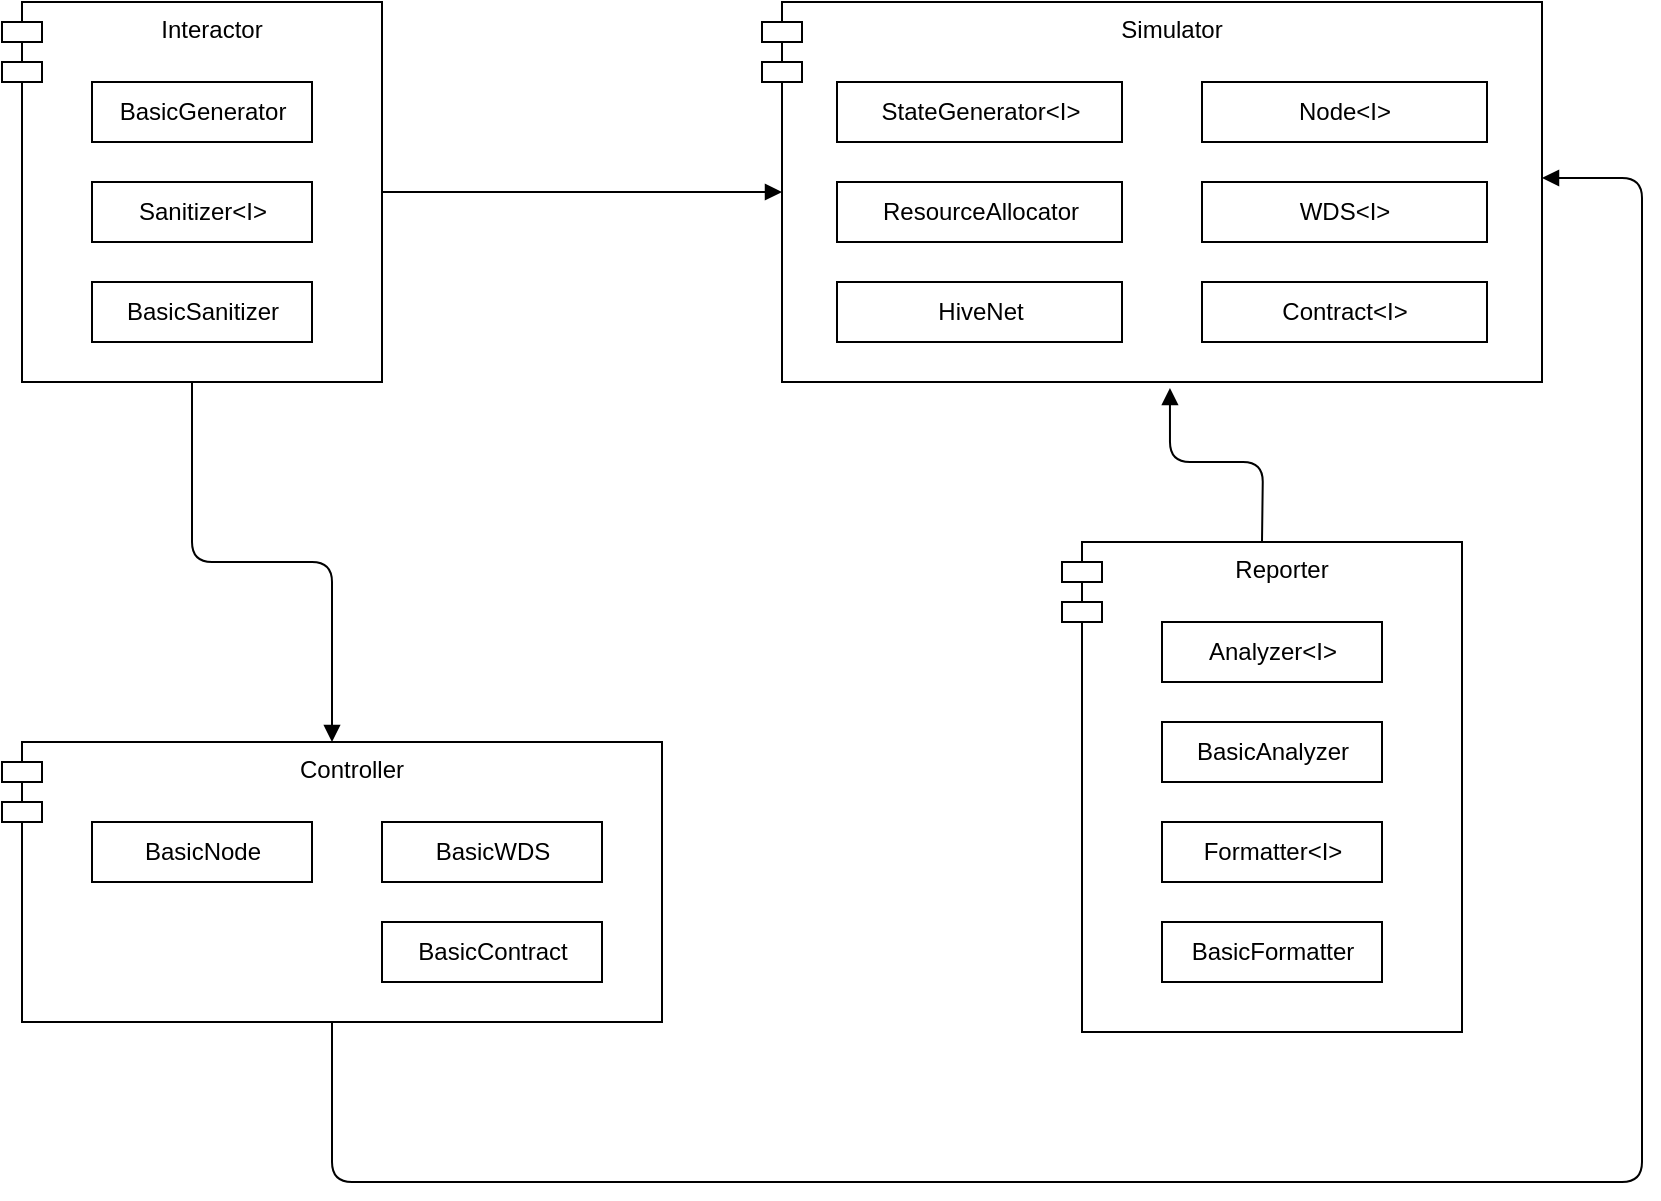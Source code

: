 <mxfile version="12.8.8" type="github" pages="3">
  <diagram name="Page-1" id="6133507b-19e7-1e82-6fc7-422aa6c4b21f">
    <mxGraphModel dx="1422" dy="771" grid="1" gridSize="10" guides="1" tooltips="1" connect="1" arrows="1" fold="1" page="1" pageScale="1" pageWidth="1100" pageHeight="850" background="#ffffff" math="0" shadow="0">
      <root>
        <mxCell id="0" />
        <mxCell id="1" parent="0" />
        <mxCell id="VfxA0ULMO3mHmfpXdT4r-4" value="Interactor" style="shape=module;align=left;spacingLeft=20;align=center;verticalAlign=top;" parent="1" vertex="1">
          <mxGeometry x="130" y="140" width="190" height="190" as="geometry" />
        </mxCell>
        <mxCell id="VfxA0ULMO3mHmfpXdT4r-5" value="BasicGenerator" style="html=1;" parent="1" vertex="1">
          <mxGeometry x="175" y="180" width="110" height="30" as="geometry" />
        </mxCell>
        <mxCell id="VfxA0ULMO3mHmfpXdT4r-6" value="Sanitizer&amp;lt;I&amp;gt;" style="html=1;" parent="1" vertex="1">
          <mxGeometry x="175" y="230" width="110" height="30" as="geometry" />
        </mxCell>
        <mxCell id="VfxA0ULMO3mHmfpXdT4r-7" value="BasicSanitizer" style="html=1;" parent="1" vertex="1">
          <mxGeometry x="175" y="280" width="110" height="30" as="geometry" />
        </mxCell>
        <mxCell id="VfxA0ULMO3mHmfpXdT4r-10" value="Simulator" style="shape=module;align=left;spacingLeft=20;align=center;verticalAlign=top;" parent="1" vertex="1">
          <mxGeometry x="510" y="140" width="390" height="190" as="geometry" />
        </mxCell>
        <mxCell id="VfxA0ULMO3mHmfpXdT4r-11" value="StateGenerator&amp;lt;I&amp;gt;" style="html=1;" parent="1" vertex="1">
          <mxGeometry x="547.5" y="180" width="142.5" height="30" as="geometry" />
        </mxCell>
        <mxCell id="VfxA0ULMO3mHmfpXdT4r-15" value="ResourceAllocator" style="html=1;" parent="1" vertex="1">
          <mxGeometry x="547.5" y="230" width="142.5" height="30" as="geometry" />
        </mxCell>
        <mxCell id="VfxA0ULMO3mHmfpXdT4r-16" value="HiveNet" style="html=1;" parent="1" vertex="1">
          <mxGeometry x="547.5" y="280" width="142.5" height="30" as="geometry" />
        </mxCell>
        <mxCell id="VfxA0ULMO3mHmfpXdT4r-17" value="WDS&amp;lt;I&amp;gt;" style="html=1;" parent="1" vertex="1">
          <mxGeometry x="730" y="230" width="142.5" height="30" as="geometry" />
        </mxCell>
        <mxCell id="VfxA0ULMO3mHmfpXdT4r-18" value="Node&amp;lt;I&amp;gt;" style="html=1;" parent="1" vertex="1">
          <mxGeometry x="730" y="180" width="142.5" height="30" as="geometry" />
        </mxCell>
        <mxCell id="VfxA0ULMO3mHmfpXdT4r-19" value="Controller" style="shape=module;align=left;spacingLeft=20;align=center;verticalAlign=top;" parent="1" vertex="1">
          <mxGeometry x="130" y="510" width="330" height="140" as="geometry" />
        </mxCell>
        <mxCell id="VfxA0ULMO3mHmfpXdT4r-20" value="BasicNode" style="html=1;" parent="1" vertex="1">
          <mxGeometry x="175" y="550" width="110" height="30" as="geometry" />
        </mxCell>
        <mxCell id="VfxA0ULMO3mHmfpXdT4r-22" value="BasicWDS" style="html=1;" parent="1" vertex="1">
          <mxGeometry x="320" y="550" width="110" height="30" as="geometry" />
        </mxCell>
        <mxCell id="VfxA0ULMO3mHmfpXdT4r-25" value="Reporter" style="shape=module;align=left;spacingLeft=20;align=center;verticalAlign=top;" parent="1" vertex="1">
          <mxGeometry x="660" y="410" width="200" height="245" as="geometry" />
        </mxCell>
        <mxCell id="VfxA0ULMO3mHmfpXdT4r-26" value="BasicAnalyzer" style="html=1;" parent="1" vertex="1">
          <mxGeometry x="710" y="500" width="110" height="30" as="geometry" />
        </mxCell>
        <mxCell id="VfxA0ULMO3mHmfpXdT4r-28" value="Analyzer&amp;lt;I&amp;gt;" style="html=1;" parent="1" vertex="1">
          <mxGeometry x="710" y="450" width="110" height="30" as="geometry" />
        </mxCell>
        <mxCell id="VfxA0ULMO3mHmfpXdT4r-30" value="" style="endArrow=block;endFill=1;html=1;edgeStyle=orthogonalEdgeStyle;align=left;verticalAlign=top;exitX=1;exitY=0.5;exitDx=0;exitDy=0;entryX=0;entryY=0.5;entryDx=10;entryDy=0;entryPerimeter=0;" parent="1" source="VfxA0ULMO3mHmfpXdT4r-4" target="VfxA0ULMO3mHmfpXdT4r-10" edge="1">
          <mxGeometry x="-1" relative="1" as="geometry">
            <mxPoint x="370" y="380" as="sourcePoint" />
            <mxPoint x="530" y="380" as="targetPoint" />
          </mxGeometry>
        </mxCell>
        <mxCell id="VfxA0ULMO3mHmfpXdT4r-31" value="" style="resizable=0;html=1;align=left;verticalAlign=bottom;labelBackgroundColor=#ffffff;fontSize=10;" parent="VfxA0ULMO3mHmfpXdT4r-30" connectable="0" vertex="1">
          <mxGeometry x="-1" relative="1" as="geometry" />
        </mxCell>
        <mxCell id="VfxA0ULMO3mHmfpXdT4r-34" value="" style="endArrow=block;endFill=1;html=1;edgeStyle=orthogonalEdgeStyle;align=left;verticalAlign=top;entryX=0.523;entryY=1.016;entryDx=0;entryDy=0;entryPerimeter=0;" parent="1" target="VfxA0ULMO3mHmfpXdT4r-10" edge="1">
          <mxGeometry x="-1" relative="1" as="geometry">
            <mxPoint x="760" y="410" as="sourcePoint" />
            <mxPoint x="730" y="340" as="targetPoint" />
          </mxGeometry>
        </mxCell>
        <mxCell id="VfxA0ULMO3mHmfpXdT4r-35" value="" style="resizable=0;html=1;align=left;verticalAlign=bottom;labelBackgroundColor=#ffffff;fontSize=10;" parent="VfxA0ULMO3mHmfpXdT4r-34" connectable="0" vertex="1">
          <mxGeometry x="-1" relative="1" as="geometry" />
        </mxCell>
        <mxCell id="VfxA0ULMO3mHmfpXdT4r-36" value="Formatter&amp;lt;I&amp;gt;" style="html=1;" parent="1" vertex="1">
          <mxGeometry x="710" y="550" width="110" height="30" as="geometry" />
        </mxCell>
        <mxCell id="VfxA0ULMO3mHmfpXdT4r-37" value="BasicFormatter" style="html=1;" parent="1" vertex="1">
          <mxGeometry x="710" y="600" width="110" height="30" as="geometry" />
        </mxCell>
        <mxCell id="25SMXkd-laVrYMDi6Cb3-2" value="" style="endArrow=block;endFill=1;html=1;edgeStyle=orthogonalEdgeStyle;align=left;verticalAlign=top;exitX=0.5;exitY=1;exitDx=0;exitDy=0;" parent="1" source="VfxA0ULMO3mHmfpXdT4r-19" edge="1">
          <mxGeometry x="-1" relative="1" as="geometry">
            <mxPoint x="310" y="775" as="sourcePoint" />
            <mxPoint x="900" y="228" as="targetPoint" />
            <Array as="points">
              <mxPoint x="295" y="730" />
              <mxPoint x="950" y="730" />
              <mxPoint x="950" y="228" />
            </Array>
          </mxGeometry>
        </mxCell>
        <mxCell id="25SMXkd-laVrYMDi6Cb3-3" value="" style="resizable=0;html=1;align=left;verticalAlign=bottom;labelBackgroundColor=#ffffff;fontSize=10;" parent="25SMXkd-laVrYMDi6Cb3-2" connectable="0" vertex="1">
          <mxGeometry x="-1" relative="1" as="geometry" />
        </mxCell>
        <mxCell id="25SMXkd-laVrYMDi6Cb3-6" value="" style="endArrow=block;endFill=1;html=1;edgeStyle=orthogonalEdgeStyle;align=left;verticalAlign=top;exitX=0.5;exitY=1;exitDx=0;exitDy=0;entryX=0.5;entryY=0;entryDx=0;entryDy=0;" parent="1" source="VfxA0ULMO3mHmfpXdT4r-4" target="VfxA0ULMO3mHmfpXdT4r-19" edge="1">
          <mxGeometry x="-1" relative="1" as="geometry">
            <mxPoint x="110" y="450" as="sourcePoint" />
            <mxPoint x="310" y="425" as="targetPoint" />
          </mxGeometry>
        </mxCell>
        <mxCell id="25SMXkd-laVrYMDi6Cb3-7" value="" style="resizable=0;html=1;align=left;verticalAlign=bottom;labelBackgroundColor=#ffffff;fontSize=10;" parent="25SMXkd-laVrYMDi6Cb3-6" connectable="0" vertex="1">
          <mxGeometry x="-1" relative="1" as="geometry" />
        </mxCell>
        <mxCell id="YuLGrLG2lhLMCYdFuEm2-1" value="BasicContract" style="html=1;" vertex="1" parent="1">
          <mxGeometry x="320" y="600" width="110" height="30" as="geometry" />
        </mxCell>
        <mxCell id="7qPX4rCLO_siS09MfJKK-2" value="Contract&amp;lt;I&amp;gt;" style="html=1;" vertex="1" parent="1">
          <mxGeometry x="730" y="280" width="142.5" height="30" as="geometry" />
        </mxCell>
      </root>
    </mxGraphModel>
  </diagram>
  <diagram id="2P9s7YTuZW2iM5Oy27Wq" name="Page-2">
    <mxGraphModel dx="1896" dy="1028" grid="1" gridSize="10" guides="1" tooltips="1" connect="1" arrows="1" fold="1" page="1" pageScale="1" pageWidth="1100" pageHeight="850" math="0" shadow="0">
      <root>
        <mxCell id="8jSRV-3Zt6FyZdKLOqKf-0" />
        <mxCell id="8jSRV-3Zt6FyZdKLOqKf-1" parent="8jSRV-3Zt6FyZdKLOqKf-0" />
        <mxCell id="8jSRV-3Zt6FyZdKLOqKf-2" value="Sanitizer&amp;lt;I&amp;gt;" style="html=1;" parent="8jSRV-3Zt6FyZdKLOqKf-1" vertex="1">
          <mxGeometry x="250" y="210" width="110" height="50" as="geometry" />
        </mxCell>
        <mxCell id="8jSRV-3Zt6FyZdKLOqKf-3" value="BasicGenerator" style="html=1;" parent="8jSRV-3Zt6FyZdKLOqKf-1" vertex="1">
          <mxGeometry x="250" y="120" width="110" height="50" as="geometry" />
        </mxCell>
        <mxCell id="8jSRV-3Zt6FyZdKLOqKf-5" value="BasicSanitizer" style="html=1;" parent="8jSRV-3Zt6FyZdKLOqKf-1" vertex="1">
          <mxGeometry x="250" y="330" width="110" height="50" as="geometry" />
        </mxCell>
        <mxCell id="8jSRV-3Zt6FyZdKLOqKf-6" value="StateGenerator&amp;lt;I&amp;gt;" style="html=1;" parent="8jSRV-3Zt6FyZdKLOqKf-1" vertex="1">
          <mxGeometry x="590" y="120" width="140" height="50" as="geometry" />
        </mxCell>
        <mxCell id="8jSRV-3Zt6FyZdKLOqKf-7" value="HiveNet" style="html=1;" parent="8jSRV-3Zt6FyZdKLOqKf-1" vertex="1">
          <mxGeometry x="605" y="300" width="110" height="50" as="geometry" />
        </mxCell>
        <mxCell id="8jSRV-3Zt6FyZdKLOqKf-8" value="&lt;div&gt;ResourceAllocator&lt;/div&gt;" style="html=1;" parent="8jSRV-3Zt6FyZdKLOqKf-1" vertex="1">
          <mxGeometry x="590" y="210" width="140" height="50" as="geometry" />
        </mxCell>
        <mxCell id="8jSRV-3Zt6FyZdKLOqKf-9" value="WDS&amp;lt;I&amp;gt;" style="html=1;" parent="8jSRV-3Zt6FyZdKLOqKf-1" vertex="1">
          <mxGeometry x="860" y="210" width="110" height="50" as="geometry" />
        </mxCell>
        <mxCell id="8jSRV-3Zt6FyZdKLOqKf-10" value="Node&amp;lt;I&amp;gt;" style="html=1;" parent="8jSRV-3Zt6FyZdKLOqKf-1" vertex="1">
          <mxGeometry x="860" y="120" width="110" height="50" as="geometry" />
        </mxCell>
        <mxCell id="8jSRV-3Zt6FyZdKLOqKf-11" value="BasicAnalyzer" style="html=1;" parent="8jSRV-3Zt6FyZdKLOqKf-1" vertex="1">
          <mxGeometry x="860" y="510" width="110" height="50" as="geometry" />
        </mxCell>
        <mxCell id="8jSRV-3Zt6FyZdKLOqKf-12" value="Analyzer&amp;lt;I&amp;gt;" style="html=1;" parent="8jSRV-3Zt6FyZdKLOqKf-1" vertex="1">
          <mxGeometry x="860" y="390" width="110" height="50" as="geometry" />
        </mxCell>
        <mxCell id="8jSRV-3Zt6FyZdKLOqKf-13" value="CSVFormatter" style="html=1;" parent="8jSRV-3Zt6FyZdKLOqKf-1" vertex="1">
          <mxGeometry x="860" y="610" width="110" height="50" as="geometry" />
        </mxCell>
        <mxCell id="8jSRV-3Zt6FyZdKLOqKf-14" value="Formatter&amp;lt;I&amp;gt;" style="html=1;" parent="8jSRV-3Zt6FyZdKLOqKf-1" vertex="1">
          <mxGeometry x="860" y="720" width="110" height="50" as="geometry" />
        </mxCell>
        <mxCell id="8jSRV-3Zt6FyZdKLOqKf-17" value="BasicWDS" style="html=1;" parent="8jSRV-3Zt6FyZdKLOqKf-1" vertex="1">
          <mxGeometry x="290" y="710" width="110" height="50" as="geometry" />
        </mxCell>
        <mxCell id="8jSRV-3Zt6FyZdKLOqKf-18" value="BasicNode" style="html=1;" parent="8jSRV-3Zt6FyZdKLOqKf-1" vertex="1">
          <mxGeometry x="100" y="600" width="110" height="50" as="geometry" />
        </mxCell>
        <mxCell id="8jSRV-3Zt6FyZdKLOqKf-19" value="&lt;div&gt;Implements&lt;/div&gt;" style="endArrow=block;endSize=16;endFill=0;html=1;exitX=1;exitY=0.5;exitDx=0;exitDy=0;entryX=0;entryY=0.5;entryDx=0;entryDy=0;" parent="8jSRV-3Zt6FyZdKLOqKf-1" source="8jSRV-3Zt6FyZdKLOqKf-3" target="8jSRV-3Zt6FyZdKLOqKf-6" edge="1">
          <mxGeometry width="160" relative="1" as="geometry">
            <mxPoint x="460" y="400" as="sourcePoint" />
            <mxPoint x="620" y="400" as="targetPoint" />
          </mxGeometry>
        </mxCell>
        <mxCell id="8jSRV-3Zt6FyZdKLOqKf-20" value="Use" style="endArrow=open;endSize=12;dashed=1;html=1;exitX=0.5;exitY=1;exitDx=0;exitDy=0;" parent="8jSRV-3Zt6FyZdKLOqKf-1" source="8jSRV-3Zt6FyZdKLOqKf-3" target="8jSRV-3Zt6FyZdKLOqKf-2" edge="1">
          <mxGeometry width="160" relative="1" as="geometry">
            <mxPoint x="460" y="400" as="sourcePoint" />
            <mxPoint x="620" y="400" as="targetPoint" />
          </mxGeometry>
        </mxCell>
        <mxCell id="8jSRV-3Zt6FyZdKLOqKf-21" value="&lt;div&gt;Implements&lt;/div&gt;" style="endArrow=block;endSize=16;endFill=0;html=1;exitX=0.5;exitY=0;exitDx=0;exitDy=0;entryX=0.5;entryY=1;entryDx=0;entryDy=0;" parent="8jSRV-3Zt6FyZdKLOqKf-1" source="8jSRV-3Zt6FyZdKLOqKf-5" target="8jSRV-3Zt6FyZdKLOqKf-2" edge="1">
          <mxGeometry width="160" relative="1" as="geometry">
            <mxPoint x="460" y="400" as="sourcePoint" />
            <mxPoint x="620" y="400" as="targetPoint" />
          </mxGeometry>
        </mxCell>
        <mxCell id="8jSRV-3Zt6FyZdKLOqKf-23" value="Use" style="endArrow=open;endSize=12;dashed=1;html=1;exitX=0.5;exitY=0;exitDx=0;exitDy=0;entryX=0.5;entryY=1;entryDx=0;entryDy=0;" parent="8jSRV-3Zt6FyZdKLOqKf-1" source="8jSRV-3Zt6FyZdKLOqKf-8" target="8jSRV-3Zt6FyZdKLOqKf-6" edge="1">
          <mxGeometry width="160" relative="1" as="geometry">
            <mxPoint x="460" y="400" as="sourcePoint" />
            <mxPoint x="620" y="400" as="targetPoint" />
          </mxGeometry>
        </mxCell>
        <mxCell id="8jSRV-3Zt6FyZdKLOqKf-24" value="Use" style="endArrow=open;endSize=12;dashed=1;html=1;exitX=0.5;exitY=1;exitDx=0;exitDy=0;" parent="8jSRV-3Zt6FyZdKLOqKf-1" source="8jSRV-3Zt6FyZdKLOqKf-8" target="8jSRV-3Zt6FyZdKLOqKf-7" edge="1">
          <mxGeometry width="160" relative="1" as="geometry">
            <mxPoint x="520" y="310" as="sourcePoint" />
            <mxPoint x="620" y="400" as="targetPoint" />
          </mxGeometry>
        </mxCell>
        <mxCell id="8jSRV-3Zt6FyZdKLOqKf-25" value="Use" style="endArrow=open;endSize=12;dashed=1;html=1;exitX=1;exitY=0.5;exitDx=0;exitDy=0;entryX=0;entryY=0.5;entryDx=0;entryDy=0;" parent="8jSRV-3Zt6FyZdKLOqKf-1" source="8jSRV-3Zt6FyZdKLOqKf-8" target="8jSRV-3Zt6FyZdKLOqKf-10" edge="1">
          <mxGeometry width="160" relative="1" as="geometry">
            <mxPoint x="460" y="400" as="sourcePoint" />
            <mxPoint x="620" y="400" as="targetPoint" />
          </mxGeometry>
        </mxCell>
        <mxCell id="8jSRV-3Zt6FyZdKLOqKf-26" value="Use" style="endArrow=open;endSize=12;dashed=1;html=1;exitX=1;exitY=0.5;exitDx=0;exitDy=0;entryX=0;entryY=0.5;entryDx=0;entryDy=0;" parent="8jSRV-3Zt6FyZdKLOqKf-1" source="8jSRV-3Zt6FyZdKLOqKf-8" target="8jSRV-3Zt6FyZdKLOqKf-9" edge="1">
          <mxGeometry width="160" relative="1" as="geometry">
            <mxPoint x="460" y="400" as="sourcePoint" />
            <mxPoint x="620" y="400" as="targetPoint" />
          </mxGeometry>
        </mxCell>
        <mxCell id="8jSRV-3Zt6FyZdKLOqKf-28" value="Use" style="endArrow=open;endSize=12;dashed=1;html=1;exitX=1;exitY=0.5;exitDx=0;exitDy=0;entryX=0;entryY=0.5;entryDx=0;entryDy=0;" parent="8jSRV-3Zt6FyZdKLOqKf-1" source="8jSRV-3Zt6FyZdKLOqKf-6" target="8jSRV-3Zt6FyZdKLOqKf-10" edge="1">
          <mxGeometry width="160" relative="1" as="geometry">
            <mxPoint x="460" y="400" as="sourcePoint" />
            <mxPoint x="620" y="400" as="targetPoint" />
          </mxGeometry>
        </mxCell>
        <mxCell id="8jSRV-3Zt6FyZdKLOqKf-29" value="Use" style="endArrow=open;endSize=12;dashed=1;html=1;exitX=1;exitY=0.5;exitDx=0;exitDy=0;" parent="8jSRV-3Zt6FyZdKLOqKf-1" source="8jSRV-3Zt6FyZdKLOqKf-6" edge="1">
          <mxGeometry width="160" relative="1" as="geometry">
            <mxPoint x="460" y="400" as="sourcePoint" />
            <mxPoint x="860" y="240" as="targetPoint" />
          </mxGeometry>
        </mxCell>
        <mxCell id="8jSRV-3Zt6FyZdKLOqKf-30" value="&lt;div&gt;Implements&lt;/div&gt;" style="endArrow=block;endSize=16;endFill=0;html=1;exitX=0.5;exitY=0;exitDx=0;exitDy=0;entryX=0.5;entryY=1;entryDx=0;entryDy=0;" parent="8jSRV-3Zt6FyZdKLOqKf-1" source="8jSRV-3Zt6FyZdKLOqKf-11" target="8jSRV-3Zt6FyZdKLOqKf-12" edge="1">
          <mxGeometry width="160" relative="1" as="geometry">
            <mxPoint x="460" y="490" as="sourcePoint" />
            <mxPoint x="620" y="490" as="targetPoint" />
          </mxGeometry>
        </mxCell>
        <mxCell id="8jSRV-3Zt6FyZdKLOqKf-34" value="Use" style="endArrow=open;endSize=12;dashed=1;html=1;exitX=0;exitY=0.5;exitDx=0;exitDy=0;entryX=0;entryY=0.5;entryDx=0;entryDy=0;edgeStyle=orthogonalEdgeStyle;" parent="8jSRV-3Zt6FyZdKLOqKf-1" source="8jSRV-3Zt6FyZdKLOqKf-3" target="8jSRV-3Zt6FyZdKLOqKf-18" edge="1">
          <mxGeometry width="160" relative="1" as="geometry">
            <mxPoint x="460" y="460" as="sourcePoint" />
            <mxPoint x="620" y="460" as="targetPoint" />
            <Array as="points">
              <mxPoint x="70" y="145" />
              <mxPoint x="70" y="625" />
            </Array>
          </mxGeometry>
        </mxCell>
        <mxCell id="8jSRV-3Zt6FyZdKLOqKf-36" value="Use" style="endArrow=open;endSize=12;dashed=1;html=1;exitX=0.5;exitY=1;exitDx=0;exitDy=0;entryX=1;entryY=0.5;entryDx=0;entryDy=0;edgeStyle=orthogonalEdgeStyle;" parent="8jSRV-3Zt6FyZdKLOqKf-1" source="8jSRV-3Zt6FyZdKLOqKf-17" target="8jSRV-3Zt6FyZdKLOqKf-10" edge="1">
          <mxGeometry width="160" relative="1" as="geometry">
            <mxPoint x="460" y="450" as="sourcePoint" />
            <mxPoint x="620" y="450" as="targetPoint" />
            <Array as="points">
              <mxPoint x="345" y="820" />
              <mxPoint x="1200" y="820" />
              <mxPoint x="1200" y="145" />
            </Array>
          </mxGeometry>
        </mxCell>
        <mxCell id="8jSRV-3Zt6FyZdKLOqKf-37" value="&lt;div&gt;Implements&lt;/div&gt;" style="endArrow=block;endSize=16;endFill=0;html=1;exitX=0.5;exitY=0;exitDx=0;exitDy=0;entryX=0.5;entryY=0;entryDx=0;entryDy=0;edgeStyle=orthogonalEdgeStyle;" parent="8jSRV-3Zt6FyZdKLOqKf-1" source="8jSRV-3Zt6FyZdKLOqKf-18" target="8jSRV-3Zt6FyZdKLOqKf-10" edge="1">
          <mxGeometry width="160" relative="1" as="geometry">
            <mxPoint x="460" y="450" as="sourcePoint" />
            <mxPoint x="620" y="450" as="targetPoint" />
            <Array as="points">
              <mxPoint x="155" y="80" />
              <mxPoint x="915" y="80" />
            </Array>
          </mxGeometry>
        </mxCell>
        <mxCell id="8jSRV-3Zt6FyZdKLOqKf-38" value="&lt;div&gt;Implements&lt;/div&gt;" style="endArrow=block;endSize=16;endFill=0;html=1;exitX=0.5;exitY=1;exitDx=0;exitDy=0;entryX=1;entryY=0.5;entryDx=0;entryDy=0;edgeStyle=orthogonalEdgeStyle;" parent="8jSRV-3Zt6FyZdKLOqKf-1" source="8jSRV-3Zt6FyZdKLOqKf-17" target="8jSRV-3Zt6FyZdKLOqKf-9" edge="1">
          <mxGeometry width="160" relative="1" as="geometry">
            <mxPoint x="460" y="450" as="sourcePoint" />
            <mxPoint x="620" y="450" as="targetPoint" />
            <Array as="points">
              <mxPoint x="345" y="820" />
              <mxPoint x="1020" y="820" />
              <mxPoint x="1020" y="235" />
            </Array>
          </mxGeometry>
        </mxCell>
        <mxCell id="8jSRV-3Zt6FyZdKLOqKf-39" value="Use" style="endArrow=open;endSize=12;dashed=1;html=1;exitX=0.5;exitY=0;exitDx=0;exitDy=0;entryX=0.5;entryY=1;entryDx=0;entryDy=0;" parent="8jSRV-3Zt6FyZdKLOqKf-1" source="8jSRV-3Zt6FyZdKLOqKf-9" target="8jSRV-3Zt6FyZdKLOqKf-10" edge="1">
          <mxGeometry width="160" relative="1" as="geometry">
            <mxPoint x="460" y="450" as="sourcePoint" />
            <mxPoint x="620" y="450" as="targetPoint" />
          </mxGeometry>
        </mxCell>
        <mxCell id="8jSRV-3Zt6FyZdKLOqKf-40" value="Use" style="endArrow=open;endSize=12;dashed=1;html=1;exitX=0.5;exitY=0;exitDx=0;exitDy=0;entryX=1;entryY=0.5;entryDx=0;entryDy=0;edgeStyle=orthogonalEdgeStyle;" parent="8jSRV-3Zt6FyZdKLOqKf-1" source="8jSRV-3Zt6FyZdKLOqKf-13" target="8jSRV-3Zt6FyZdKLOqKf-12" edge="1">
          <mxGeometry width="160" relative="1" as="geometry">
            <mxPoint x="460" y="540" as="sourcePoint" />
            <mxPoint x="620" y="540" as="targetPoint" />
            <Array as="points">
              <mxPoint x="915" y="580" />
              <mxPoint x="1000" y="580" />
              <mxPoint x="1000" y="415" />
            </Array>
          </mxGeometry>
        </mxCell>
        <mxCell id="8jSRV-3Zt6FyZdKLOqKf-41" value="&lt;div&gt;Implements&lt;/div&gt;" style="endArrow=block;endSize=16;endFill=0;html=1;exitX=0.5;exitY=1;exitDx=0;exitDy=0;entryX=0.5;entryY=0;entryDx=0;entryDy=0;" parent="8jSRV-3Zt6FyZdKLOqKf-1" source="8jSRV-3Zt6FyZdKLOqKf-13" target="8jSRV-3Zt6FyZdKLOqKf-14" edge="1">
          <mxGeometry width="160" relative="1" as="geometry">
            <mxPoint x="460" y="540" as="sourcePoint" />
            <mxPoint x="620" y="540" as="targetPoint" />
          </mxGeometry>
        </mxCell>
        <mxCell id="8jSRV-3Zt6FyZdKLOqKf-42" value="Use" style="endArrow=open;endSize=12;dashed=1;html=1;exitX=0;exitY=0.5;exitDx=0;exitDy=0;edgeStyle=orthogonalEdgeStyle;entryX=0;entryY=0.5;entryDx=0;entryDy=0;" parent="8jSRV-3Zt6FyZdKLOqKf-1" source="8jSRV-3Zt6FyZdKLOqKf-3" target="8jSRV-3Zt6FyZdKLOqKf-17" edge="1">
          <mxGeometry x="0.737" y="-5" width="160" relative="1" as="geometry">
            <mxPoint x="460" y="450" as="sourcePoint" />
            <mxPoint x="530" y="600" as="targetPoint" />
            <Array as="points">
              <mxPoint x="70" y="145" />
              <mxPoint x="70" y="735" />
            </Array>
            <mxPoint as="offset" />
          </mxGeometry>
        </mxCell>
        <mxCell id="e4oSXI52qDBfSh1tANpY-0" value="Use" style="endArrow=open;endSize=12;dashed=1;html=1;exitX=0;exitY=0.5;exitDx=0;exitDy=0;entryX=0.5;entryY=1;entryDx=0;entryDy=0;edgeStyle=orthogonalEdgeStyle;" edge="1" parent="8jSRV-3Zt6FyZdKLOqKf-1" source="8jSRV-3Zt6FyZdKLOqKf-11" target="8jSRV-3Zt6FyZdKLOqKf-7">
          <mxGeometry width="160" relative="1" as="geometry">
            <mxPoint x="470" y="410" as="sourcePoint" />
            <mxPoint x="630" y="410" as="targetPoint" />
          </mxGeometry>
        </mxCell>
        <mxCell id="EyygujqmBUbBEcLOv8g1-0" value="BasicContract" style="html=1;" vertex="1" parent="8jSRV-3Zt6FyZdKLOqKf-1">
          <mxGeometry x="290" y="600" width="110" height="50" as="geometry" />
        </mxCell>
        <mxCell id="p8BuTgkyMGhHhO1-ybKZ-0" value="Contract&amp;lt;I&amp;gt;" style="html=1;" vertex="1" parent="8jSRV-3Zt6FyZdKLOqKf-1">
          <mxGeometry x="1040" y="170" width="110" height="50" as="geometry" />
        </mxCell>
        <mxCell id="p8BuTgkyMGhHhO1-ybKZ-3" value="Use" style="endArrow=open;endSize=12;dashed=1;html=1;exitX=1;exitY=0;exitDx=0;exitDy=0;entryX=0;entryY=0.5;entryDx=0;entryDy=0;" edge="1" parent="8jSRV-3Zt6FyZdKLOqKf-1" source="8jSRV-3Zt6FyZdKLOqKf-9" target="p8BuTgkyMGhHhO1-ybKZ-0">
          <mxGeometry width="160" relative="1" as="geometry">
            <mxPoint x="540" y="440" as="sourcePoint" />
            <mxPoint x="700" y="440" as="targetPoint" />
          </mxGeometry>
        </mxCell>
        <mxCell id="p8BuTgkyMGhHhO1-ybKZ-4" value="Use" style="endArrow=open;endSize=12;dashed=1;html=1;exitX=1;exitY=1;exitDx=0;exitDy=0;entryX=0;entryY=0.5;entryDx=0;entryDy=0;" edge="1" parent="8jSRV-3Zt6FyZdKLOqKf-1" source="8jSRV-3Zt6FyZdKLOqKf-10" target="p8BuTgkyMGhHhO1-ybKZ-0">
          <mxGeometry width="160" relative="1" as="geometry">
            <mxPoint x="540" y="440" as="sourcePoint" />
            <mxPoint x="700" y="440" as="targetPoint" />
          </mxGeometry>
        </mxCell>
        <mxCell id="p8BuTgkyMGhHhO1-ybKZ-5" value="Extends" style="endArrow=block;endSize=16;endFill=0;html=1;exitX=1;exitY=0.5;exitDx=0;exitDy=0;entryX=1;entryY=0.5;entryDx=0;entryDy=0;edgeStyle=orthogonalEdgeStyle;" edge="1" parent="8jSRV-3Zt6FyZdKLOqKf-1" source="EyygujqmBUbBEcLOv8g1-0" target="p8BuTgkyMGhHhO1-ybKZ-0">
          <mxGeometry width="160" relative="1" as="geometry">
            <mxPoint x="540" y="440" as="sourcePoint" />
            <mxPoint x="700" y="440" as="targetPoint" />
            <Array as="points">
              <mxPoint x="450" y="625" />
              <mxPoint x="450" y="870" />
              <mxPoint x="1240" y="870" />
              <mxPoint x="1240" y="195" />
            </Array>
          </mxGeometry>
        </mxCell>
        <mxCell id="p8BuTgkyMGhHhO1-ybKZ-6" value="Use" style="endArrow=open;endSize=12;dashed=1;html=1;exitX=0;exitY=0.5;exitDx=0;exitDy=0;entryX=0;entryY=0.5;entryDx=0;entryDy=0;edgeStyle=orthogonalEdgeStyle;" edge="1" parent="8jSRV-3Zt6FyZdKLOqKf-1" source="8jSRV-3Zt6FyZdKLOqKf-3" target="EyygujqmBUbBEcLOv8g1-0">
          <mxGeometry width="160" relative="1" as="geometry">
            <mxPoint x="430" y="460" as="sourcePoint" />
            <mxPoint x="590" y="460" as="targetPoint" />
            <Array as="points">
              <mxPoint x="230" y="145" />
              <mxPoint x="230" y="625" />
            </Array>
          </mxGeometry>
        </mxCell>
      </root>
    </mxGraphModel>
  </diagram>
  <diagram id="XMwsU8_FpfiMFymFsIKw" name="Page-3">
    <mxGraphModel dx="1422" dy="771" grid="1" gridSize="10" guides="1" tooltips="1" connect="1" arrows="1" fold="1" page="1" pageScale="1" pageWidth="1100" pageHeight="850" math="0" shadow="0">
      <root>
        <mxCell id="sSNNKG63OonMULgQ_tP3-0" />
        <mxCell id="sSNNKG63OonMULgQ_tP3-1" parent="sSNNKG63OonMULgQ_tP3-0" />
        <mxCell id="sSNNKG63OonMULgQ_tP3-2" value="Snapshot&lt;I&gt;" style="swimlane;fontStyle=0;childLayout=stackLayout;horizontal=1;startSize=26;fillColor=none;horizontalStack=0;resizeParent=1;resizeParentMax=0;resizeLast=0;collapsible=1;marginBottom=0;" parent="sSNNKG63OonMULgQ_tP3-1" vertex="1">
          <mxGeometry x="70" y="40" width="210" height="130" as="geometry" />
        </mxCell>
        <mxCell id="sSNNKG63OonMULgQ_tP3-3" value="+ Reset(): void" style="text;strokeColor=none;fillColor=none;align=left;verticalAlign=top;spacingLeft=4;spacingRight=4;overflow=hidden;rotatable=0;points=[[0,0.5],[1,0.5]];portConstraint=eastwest;" parent="sSNNKG63OonMULgQ_tP3-2" vertex="1">
          <mxGeometry y="26" width="210" height="26" as="geometry" />
        </mxCell>
        <mxCell id="sSNNKG63OonMULgQ_tP3-4" value="+ Unmarhsal([]byte): error" style="text;strokeColor=none;fillColor=none;align=left;verticalAlign=top;spacingLeft=4;spacingRight=4;overflow=hidden;rotatable=0;points=[[0,0.5],[1,0.5]];portConstraint=eastwest;" parent="sSNNKG63OonMULgQ_tP3-2" vertex="1">
          <mxGeometry y="52" width="210" height="26" as="geometry" />
        </mxCell>
        <mxCell id="sSNNKG63OonMULgQ_tP3-5" value="+ Marshal(): []byte&#xa;" style="text;strokeColor=none;fillColor=none;align=left;verticalAlign=top;spacingLeft=4;spacingRight=4;overflow=hidden;rotatable=0;points=[[0,0.5],[1,0.5]];portConstraint=eastwest;" parent="sSNNKG63OonMULgQ_tP3-2" vertex="1">
          <mxGeometry y="78" width="210" height="26" as="geometry" />
        </mxCell>
        <mxCell id="sSNNKG63OonMULgQ_tP3-6" value="+ Add([]byte): boolean" style="text;strokeColor=none;fillColor=none;align=left;verticalAlign=top;spacingLeft=4;spacingRight=4;overflow=hidden;rotatable=0;points=[[0,0.5],[1,0.5]];portConstraint=eastwest;" parent="sSNNKG63OonMULgQ_tP3-2" vertex="1">
          <mxGeometry y="104" width="210" height="26" as="geometry" />
        </mxCell>
        <mxCell id="sSNNKG63OonMULgQ_tP3-7" value="Sanitizer&lt;I&gt;" style="swimlane;fontStyle=0;childLayout=stackLayout;horizontal=1;startSize=26;fillColor=none;horizontalStack=0;resizeParent=1;resizeParentMax=0;resizeLast=0;collapsible=1;marginBottom=0;" parent="sSNNKG63OonMULgQ_tP3-1" vertex="1">
          <mxGeometry x="330" y="40" width="280" height="52" as="geometry" />
        </mxCell>
        <mxCell id="sSNNKG63OonMULgQ_tP3-8" value="+ Sanitize(string, interface{}): interface{}" style="text;strokeColor=none;fillColor=none;align=left;verticalAlign=top;spacingLeft=4;spacingRight=4;overflow=hidden;rotatable=0;points=[[0,0.5],[1,0.5]];portConstraint=eastwest;" parent="sSNNKG63OonMULgQ_tP3-7" vertex="1">
          <mxGeometry y="26" width="280" height="26" as="geometry" />
        </mxCell>
        <mxCell id="sSNNKG63OonMULgQ_tP3-14" value="Formatter&lt;I&gt;" style="swimlane;fontStyle=0;childLayout=stackLayout;horizontal=1;startSize=26;fillColor=none;horizontalStack=0;resizeParent=1;resizeParentMax=0;resizeLast=0;collapsible=1;marginBottom=0;" parent="sSNNKG63OonMULgQ_tP3-1" vertex="1">
          <mxGeometry x="330" y="118" width="280" height="78" as="geometry" />
        </mxCell>
        <mxCell id="sSNNKG63OonMULgQ_tP3-15" value="+ Format(map[string] interface{}): boolean" style="text;strokeColor=none;fillColor=none;align=left;verticalAlign=top;spacingLeft=4;spacingRight=4;overflow=hidden;rotatable=0;points=[[0,0.5],[1,0.5]];portConstraint=eastwest;" parent="sSNNKG63OonMULgQ_tP3-14" vertex="1">
          <mxGeometry y="26" width="280" height="26" as="geometry" />
        </mxCell>
        <mxCell id="t1OKlVE8czPysOjLwWUU-2" value="+ Save(): boolean" style="text;strokeColor=none;fillColor=none;align=left;verticalAlign=top;spacingLeft=4;spacingRight=4;overflow=hidden;rotatable=0;points=[[0,0.5],[1,0.5]];portConstraint=eastwest;" vertex="1" parent="sSNNKG63OonMULgQ_tP3-14">
          <mxGeometry y="52" width="280" height="26" as="geometry" />
        </mxCell>
        <mxCell id="sSNNKG63OonMULgQ_tP3-16" value="Analyzer" style="swimlane;fontStyle=0;childLayout=stackLayout;horizontal=1;startSize=26;fillColor=none;horizontalStack=0;resizeParent=1;resizeParentMax=0;resizeLast=0;collapsible=1;marginBottom=0;" parent="sSNNKG63OonMULgQ_tP3-1" vertex="1">
          <mxGeometry x="650" y="40" width="280" height="78" as="geometry" />
        </mxCell>
        <mxCell id="sSNNKG63OonMULgQ_tP3-17" value="+ Process(map[string] interface{}): boolean" style="text;strokeColor=none;fillColor=none;align=left;verticalAlign=top;spacingLeft=4;spacingRight=4;overflow=hidden;rotatable=0;points=[[0,0.5],[1,0.5]];portConstraint=eastwest;" parent="sSNNKG63OonMULgQ_tP3-16" vertex="1">
          <mxGeometry y="26" width="280" height="26" as="geometry" />
        </mxCell>
        <mxCell id="sSNNKG63OonMULgQ_tP3-18" value="+ Summary(): map[string] interface{}" style="text;strokeColor=none;fillColor=none;align=left;verticalAlign=top;spacingLeft=4;spacingRight=4;overflow=hidden;rotatable=0;points=[[0,0.5],[1,0.5]];portConstraint=eastwest;" parent="sSNNKG63OonMULgQ_tP3-16" vertex="1">
          <mxGeometry y="52" width="280" height="26" as="geometry" />
        </mxCell>
        <mxCell id="sSNNKG63OonMULgQ_tP3-20" value="WDS&lt;I&gt;" style="swimlane;fontStyle=0;childLayout=stackLayout;horizontal=1;startSize=26;fillColor=none;horizontalStack=0;resizeParent=1;resizeParentMax=0;resizeLast=0;collapsible=1;marginBottom=0;" parent="sSNNKG63OonMULgQ_tP3-1" vertex="1">
          <mxGeometry x="650" y="180" width="300" height="182" as="geometry" />
        </mxCell>
        <mxCell id="WNLQNlcJmZp_MXk-osyV-0" value="+ Id(): string" style="text;strokeColor=none;fillColor=none;align=left;verticalAlign=top;spacingLeft=4;spacingRight=4;overflow=hidden;rotatable=0;points=[[0,0.5],[1,0.5]];portConstraint=eastwest;" vertex="1" parent="sSNNKG63OonMULgQ_tP3-20">
          <mxGeometry y="26" width="300" height="26" as="geometry" />
        </mxCell>
        <mxCell id="sSNNKG63OonMULgQ_tP3-21" value="+ Run(): chan boolean" style="text;strokeColor=none;fillColor=none;align=left;verticalAlign=top;spacingLeft=4;spacingRight=4;overflow=hidden;rotatable=0;points=[[0,0.5],[1,0.5]];portConstraint=eastwest;" parent="sSNNKG63OonMULgQ_tP3-20" vertex="1">
          <mxGeometry y="52" width="300" height="26" as="geometry" />
        </mxCell>
        <mxCell id="sSNNKG63OonMULgQ_tP3-22" value="+ Tokens(string): double" style="text;strokeColor=none;fillColor=none;align=left;verticalAlign=top;spacingLeft=4;spacingRight=4;overflow=hidden;rotatable=0;points=[[0,0.5],[1,0.5]];portConstraint=eastwest;" parent="sSNNKG63OonMULgQ_tP3-20" vertex="1">
          <mxGeometry y="78" width="300" height="26" as="geometry" />
        </mxCell>
        <mxCell id="OrEYHRZfROdFBzFDhLky-0" value="+ ActivityLog(): map[string] interface{}" style="text;strokeColor=none;fillColor=none;align=left;verticalAlign=top;spacingLeft=4;spacingRight=4;overflow=hidden;rotatable=0;points=[[0,0.5],[1,0.5]];portConstraint=eastwest;" vertex="1" parent="sSNNKG63OonMULgQ_tP3-20">
          <mxGeometry y="104" width="300" height="26" as="geometry" />
        </mxCell>
        <mxCell id="sSNNKG63OonMULgQ_tP3-23" value="+ EstablishLink(...WDS&lt;I&gt;): boolean" style="text;strokeColor=none;fillColor=none;align=left;verticalAlign=top;spacingLeft=4;spacingRight=4;overflow=hidden;rotatable=0;points=[[0,0.5],[1,0.5]];portConstraint=eastwest;" parent="sSNNKG63OonMULgQ_tP3-20" vertex="1">
          <mxGeometry y="130" width="300" height="26" as="geometry" />
        </mxCell>
        <mxCell id="sSNNKG63OonMULgQ_tP3-24" value="+ Assign(Node&lt;I&gt;): void" style="text;strokeColor=none;fillColor=none;align=left;verticalAlign=top;spacingLeft=4;spacingRight=4;overflow=hidden;rotatable=0;points=[[0,0.5],[1,0.5]];portConstraint=eastwest;" parent="sSNNKG63OonMULgQ_tP3-20" vertex="1">
          <mxGeometry y="156" width="300" height="26" as="geometry" />
        </mxCell>
        <mxCell id="sSNNKG63OonMULgQ_tP3-25" value="Node&lt;I&gt;" style="swimlane;fontStyle=0;childLayout=stackLayout;horizontal=1;startSize=26;fillColor=none;horizontalStack=0;resizeParent=1;resizeParentMax=0;resizeLast=0;collapsible=1;marginBottom=0;" parent="sSNNKG63OonMULgQ_tP3-1" vertex="1">
          <mxGeometry x="340" y="230" width="240" height="234" as="geometry" />
        </mxCell>
        <mxCell id="sSNNKG63OonMULgQ_tP3-26" value="+ Activate(): void" style="text;strokeColor=none;fillColor=none;align=left;verticalAlign=top;spacingLeft=4;spacingRight=4;overflow=hidden;rotatable=0;points=[[0,0.5],[1,0.5]];portConstraint=eastwest;" parent="sSNNKG63OonMULgQ_tP3-25" vertex="1">
          <mxGeometry y="26" width="240" height="26" as="geometry" />
        </mxCell>
        <mxCell id="sSNNKG63OonMULgQ_tP3-27" value="+ Id(): string" style="text;strokeColor=none;fillColor=none;align=left;verticalAlign=top;spacingLeft=4;spacingRight=4;overflow=hidden;rotatable=0;points=[[0,0.5],[1,0.5]];portConstraint=eastwest;" parent="sSNNKG63OonMULgQ_tP3-25" vertex="1">
          <mxGeometry y="52" width="240" height="26" as="geometry" />
        </mxCell>
        <mxCell id="sSNNKG63OonMULgQ_tP3-28" value="+ Tokens(): double" style="text;strokeColor=none;fillColor=none;align=left;verticalAlign=top;spacingLeft=4;spacingRight=4;overflow=hidden;rotatable=0;points=[[0,0.5],[1,0.5]];portConstraint=eastwest;" parent="sSNNKG63OonMULgQ_tP3-25" vertex="1">
          <mxGeometry y="78" width="240" height="26" as="geometry" />
        </mxCell>
        <mxCell id="sSNNKG63OonMULgQ_tP3-29" value="+ Sign([]byte): []byte" style="text;strokeColor=none;fillColor=none;align=left;verticalAlign=top;spacingLeft=4;spacingRight=4;overflow=hidden;rotatable=0;points=[[0,0.5],[1,0.5]];portConstraint=eastwest;" parent="sSNNKG63OonMULgQ_tP3-25" vertex="1">
          <mxGeometry y="104" width="240" height="26" as="geometry" />
        </mxCell>
        <mxCell id="sSNNKG63OonMULgQ_tP3-30" value="+ Verify([]byte, PublicKey): boolean" style="text;strokeColor=none;fillColor=none;align=left;verticalAlign=top;spacingLeft=4;spacingRight=4;overflow=hidden;rotatable=0;points=[[0,0.5],[1,0.5]];portConstraint=eastwest;" parent="sSNNKG63OonMULgQ_tP3-25" vertex="1">
          <mxGeometry y="130" width="240" height="26" as="geometry" />
        </mxCell>
        <mxCell id="sSNNKG63OonMULgQ_tP3-31" value="+ JoinVerification(Node, Node): error" style="text;strokeColor=none;fillColor=none;align=left;verticalAlign=top;spacingLeft=4;spacingRight=4;overflow=hidden;rotatable=0;points=[[0,0.5],[1,0.5]];portConstraint=eastwest;" parent="sSNNKG63OonMULgQ_tP3-25" vertex="1">
          <mxGeometry y="156" width="240" height="26" as="geometry" />
        </mxCell>
        <mxCell id="sSNNKG63OonMULgQ_tP3-32" value="+ EnterContract(Node, Node): error" style="text;strokeColor=none;fillColor=none;align=left;verticalAlign=top;spacingLeft=4;spacingRight=4;overflow=hidden;rotatable=0;points=[[0,0.5],[1,0.5]];portConstraint=eastwest;" parent="sSNNKG63OonMULgQ_tP3-25" vertex="1">
          <mxGeometry y="182" width="240" height="26" as="geometry" />
        </mxCell>
        <mxCell id="sSNNKG63OonMULgQ_tP3-33" value="+ ExecuteNextContract(): void" style="text;strokeColor=none;fillColor=none;align=left;verticalAlign=top;spacingLeft=4;spacingRight=4;overflow=hidden;rotatable=0;points=[[0,0.5],[1,0.5]];portConstraint=eastwest;" parent="sSNNKG63OonMULgQ_tP3-25" vertex="1">
          <mxGeometry y="208" width="240" height="26" as="geometry" />
        </mxCell>
        <mxCell id="sSNNKG63OonMULgQ_tP3-9" value="StateGenerator&lt;I&gt;" style="swimlane;fontStyle=0;childLayout=stackLayout;horizontal=1;startSize=26;fillColor=none;horizontalStack=0;resizeParent=1;resizeParentMax=0;resizeLast=0;collapsible=1;marginBottom=0;" parent="sSNNKG63OonMULgQ_tP3-1" vertex="1">
          <mxGeometry x="50" y="210" width="250" height="156" as="geometry" />
        </mxCell>
        <mxCell id="sSNNKG63OonMULgQ_tP3-10" value="+ NextNode(): Node&lt;I&gt;" style="text;strokeColor=none;fillColor=none;align=left;verticalAlign=top;spacingLeft=4;spacingRight=4;overflow=hidden;rotatable=0;points=[[0,0.5],[1,0.5]];portConstraint=eastwest;" parent="sSNNKG63OonMULgQ_tP3-9" vertex="1">
          <mxGeometry y="26" width="250" height="26" as="geometry" />
        </mxCell>
        <mxCell id="sSNNKG63OonMULgQ_tP3-11" value="+ NextWDS(): WDS&lt;I&gt;" style="text;strokeColor=none;fillColor=none;align=left;verticalAlign=top;spacingLeft=4;spacingRight=4;overflow=hidden;rotatable=0;points=[[0,0.5],[1,0.5]];portConstraint=eastwest;" parent="sSNNKG63OonMULgQ_tP3-9" vertex="1">
          <mxGeometry y="52" width="250" height="26" as="geometry" />
        </mxCell>
        <mxCell id="sSNNKG63OonMULgQ_tP3-12" value="+ NodesLeft(): int" style="text;strokeColor=none;fillColor=none;align=left;verticalAlign=top;spacingLeft=4;spacingRight=4;overflow=hidden;rotatable=0;points=[[0,0.5],[1,0.5]];portConstraint=eastwest;" parent="sSNNKG63OonMULgQ_tP3-9" vertex="1">
          <mxGeometry y="78" width="250" height="26" as="geometry" />
        </mxCell>
        <mxCell id="sSNNKG63OonMULgQ_tP3-13" value="+ WDSLeft(): int" style="text;strokeColor=none;fillColor=none;align=left;verticalAlign=top;spacingLeft=4;spacingRight=4;overflow=hidden;rotatable=0;points=[[0,0.5],[1,0.5]];portConstraint=eastwest;" parent="sSNNKG63OonMULgQ_tP3-9" vertex="1">
          <mxGeometry y="104" width="250" height="26" as="geometry" />
        </mxCell>
        <mxCell id="lfqFUMwrFQyqN42DPbtp-0" value="+ GetNodeDistribution(int, int): []int" style="text;strokeColor=none;fillColor=none;align=left;verticalAlign=top;spacingLeft=4;spacingRight=4;overflow=hidden;rotatable=0;points=[[0,0.5],[1,0.5]];portConstraint=eastwest;" vertex="1" parent="sSNNKG63OonMULgQ_tP3-9">
          <mxGeometry y="130" width="250" height="26" as="geometry" />
        </mxCell>
      </root>
    </mxGraphModel>
  </diagram>
</mxfile>
